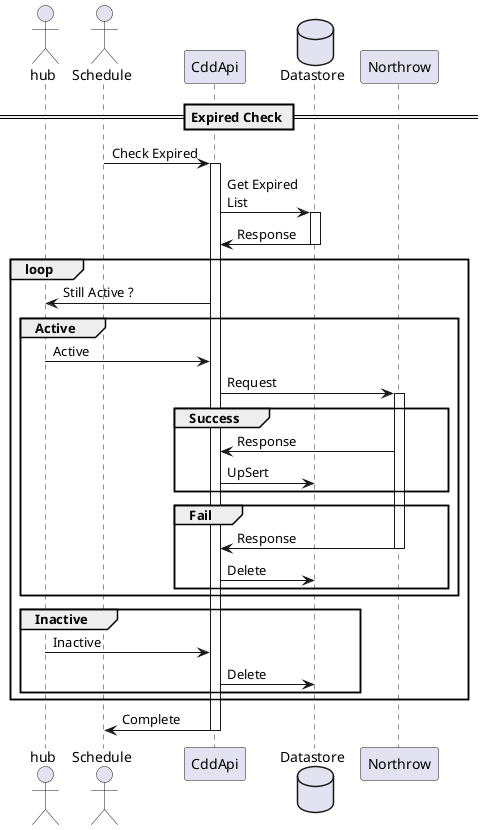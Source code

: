 @startuml CDD-ServiceProcess

' left to right direction
hide empty description

actor hub
actor Schedule
participant  CddApi
database Datastore

== Expired Check ==

Schedule -> CddApi : Check Expired
activate CddApi
CddApi -> Datastore : Get Expired\nList
activate Datastore

CddApi <- Datastore : Response
deactivate Datastore
loop
    CddApi -> hub: Still Active ?

    group Active
        CddApi <- hub: Active
        CddApi -> Northrow : Request
        activate Northrow
        group Success
            CddApi <- Northrow : Response

            CddApi -> Datastore : UpSert
        end
        group Fail
            CddApi <- Northrow : Response
            deactivate Northrow
            CddApi -> Datastore : Delete
        end

    end
    group Inactive
        CddApi <- hub: Inactive
        CddApi -> Datastore : Delete
    end
end

Schedule <- CddApi : Complete
deactivate CddApi

@enduml